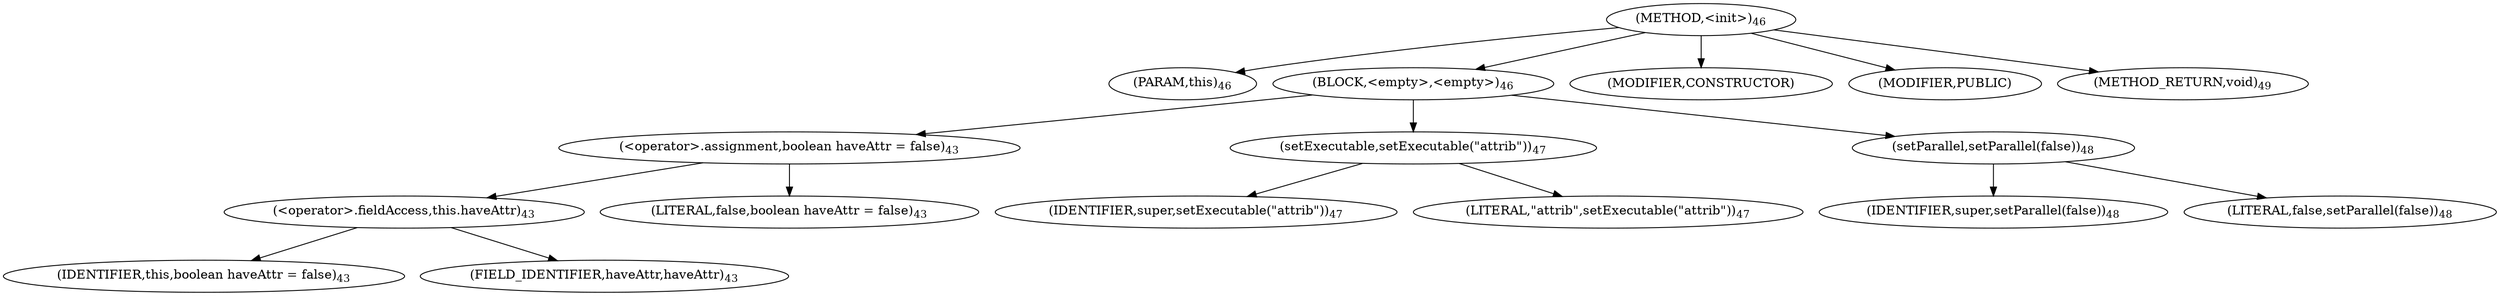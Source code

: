 digraph "&lt;init&gt;" {  
"75" [label = <(METHOD,&lt;init&gt;)<SUB>46</SUB>> ]
"76" [label = <(PARAM,this)<SUB>46</SUB>> ]
"77" [label = <(BLOCK,&lt;empty&gt;,&lt;empty&gt;)<SUB>46</SUB>> ]
"78" [label = <(&lt;operator&gt;.assignment,boolean haveAttr = false)<SUB>43</SUB>> ]
"79" [label = <(&lt;operator&gt;.fieldAccess,this.haveAttr)<SUB>43</SUB>> ]
"80" [label = <(IDENTIFIER,this,boolean haveAttr = false)<SUB>43</SUB>> ]
"81" [label = <(FIELD_IDENTIFIER,haveAttr,haveAttr)<SUB>43</SUB>> ]
"82" [label = <(LITERAL,false,boolean haveAttr = false)<SUB>43</SUB>> ]
"83" [label = <(setExecutable,setExecutable(&quot;attrib&quot;))<SUB>47</SUB>> ]
"84" [label = <(IDENTIFIER,super,setExecutable(&quot;attrib&quot;))<SUB>47</SUB>> ]
"85" [label = <(LITERAL,&quot;attrib&quot;,setExecutable(&quot;attrib&quot;))<SUB>47</SUB>> ]
"86" [label = <(setParallel,setParallel(false))<SUB>48</SUB>> ]
"87" [label = <(IDENTIFIER,super,setParallel(false))<SUB>48</SUB>> ]
"88" [label = <(LITERAL,false,setParallel(false))<SUB>48</SUB>> ]
"89" [label = <(MODIFIER,CONSTRUCTOR)> ]
"90" [label = <(MODIFIER,PUBLIC)> ]
"91" [label = <(METHOD_RETURN,void)<SUB>49</SUB>> ]
  "75" -> "76" 
  "75" -> "77" 
  "75" -> "89" 
  "75" -> "90" 
  "75" -> "91" 
  "77" -> "78" 
  "77" -> "83" 
  "77" -> "86" 
  "78" -> "79" 
  "78" -> "82" 
  "79" -> "80" 
  "79" -> "81" 
  "83" -> "84" 
  "83" -> "85" 
  "86" -> "87" 
  "86" -> "88" 
}
